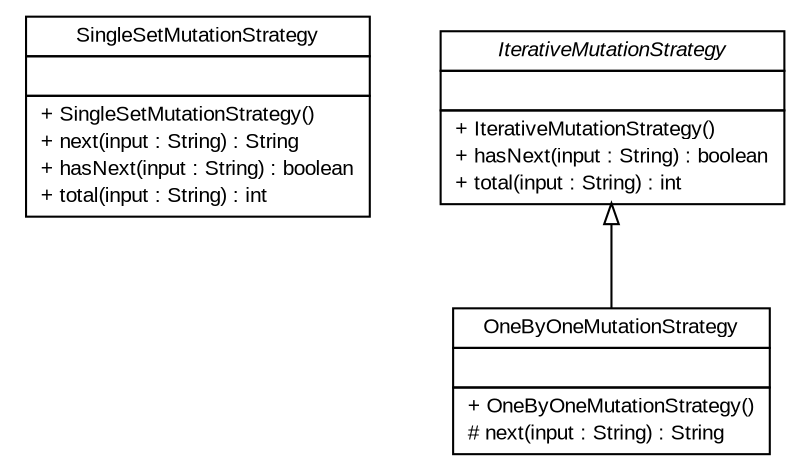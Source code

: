 #!/usr/local/bin/dot
#
# Class diagram 
# Generated by UMLGraph version R5_6 (http://www.umlgraph.org/)
#

digraph G {
	edge [fontname="arial",fontsize=10,labelfontname="arial",labelfontsize=10];
	node [fontname="arial",fontsize=10,shape=plaintext];
	nodesep=0.25;
	ranksep=0.5;
	// com.github.mkolisnyk.muto.generator.strategies.SingleSetMutationStrategy
	c115 [label=<<table title="com.github.mkolisnyk.muto.generator.strategies.SingleSetMutationStrategy" border="0" cellborder="1" cellspacing="0" cellpadding="2" port="p" href="./SingleSetMutationStrategy.html">
		<tr><td><table border="0" cellspacing="0" cellpadding="1">
<tr><td align="center" balign="center"> SingleSetMutationStrategy </td></tr>
		</table></td></tr>
		<tr><td><table border="0" cellspacing="0" cellpadding="1">
<tr><td align="left" balign="left">  </td></tr>
		</table></td></tr>
		<tr><td><table border="0" cellspacing="0" cellpadding="1">
<tr><td align="left" balign="left"> + SingleSetMutationStrategy() </td></tr>
<tr><td align="left" balign="left"> + next(input : String) : String </td></tr>
<tr><td align="left" balign="left"> + hasNext(input : String) : boolean </td></tr>
<tr><td align="left" balign="left"> + total(input : String) : int </td></tr>
		</table></td></tr>
		</table>>, URL="./SingleSetMutationStrategy.html", fontname="arial", fontcolor="black", fontsize=10.0];
	// com.github.mkolisnyk.muto.generator.strategies.OneByOneMutationStrategy
	c116 [label=<<table title="com.github.mkolisnyk.muto.generator.strategies.OneByOneMutationStrategy" border="0" cellborder="1" cellspacing="0" cellpadding="2" port="p" href="./OneByOneMutationStrategy.html">
		<tr><td><table border="0" cellspacing="0" cellpadding="1">
<tr><td align="center" balign="center"> OneByOneMutationStrategy </td></tr>
		</table></td></tr>
		<tr><td><table border="0" cellspacing="0" cellpadding="1">
<tr><td align="left" balign="left">  </td></tr>
		</table></td></tr>
		<tr><td><table border="0" cellspacing="0" cellpadding="1">
<tr><td align="left" balign="left"> + OneByOneMutationStrategy() </td></tr>
<tr><td align="left" balign="left"> # next(input : String) : String </td></tr>
		</table></td></tr>
		</table>>, URL="./OneByOneMutationStrategy.html", fontname="arial", fontcolor="black", fontsize=10.0];
	// com.github.mkolisnyk.muto.generator.strategies.IterativeMutationStrategy
	c117 [label=<<table title="com.github.mkolisnyk.muto.generator.strategies.IterativeMutationStrategy" border="0" cellborder="1" cellspacing="0" cellpadding="2" port="p" href="./IterativeMutationStrategy.html">
		<tr><td><table border="0" cellspacing="0" cellpadding="1">
<tr><td align="center" balign="center"><font face="arial italic"> IterativeMutationStrategy </font></td></tr>
		</table></td></tr>
		<tr><td><table border="0" cellspacing="0" cellpadding="1">
<tr><td align="left" balign="left">  </td></tr>
		</table></td></tr>
		<tr><td><table border="0" cellspacing="0" cellpadding="1">
<tr><td align="left" balign="left"> + IterativeMutationStrategy() </td></tr>
<tr><td align="left" balign="left"> + hasNext(input : String) : boolean </td></tr>
<tr><td align="left" balign="left"> + total(input : String) : int </td></tr>
		</table></td></tr>
		</table>>, URL="./IterativeMutationStrategy.html", fontname="arial", fontcolor="black", fontsize=10.0];
	//com.github.mkolisnyk.muto.generator.strategies.OneByOneMutationStrategy extends com.github.mkolisnyk.muto.generator.strategies.IterativeMutationStrategy
	c117:p -> c116:p [dir=back,arrowtail=empty];
}

